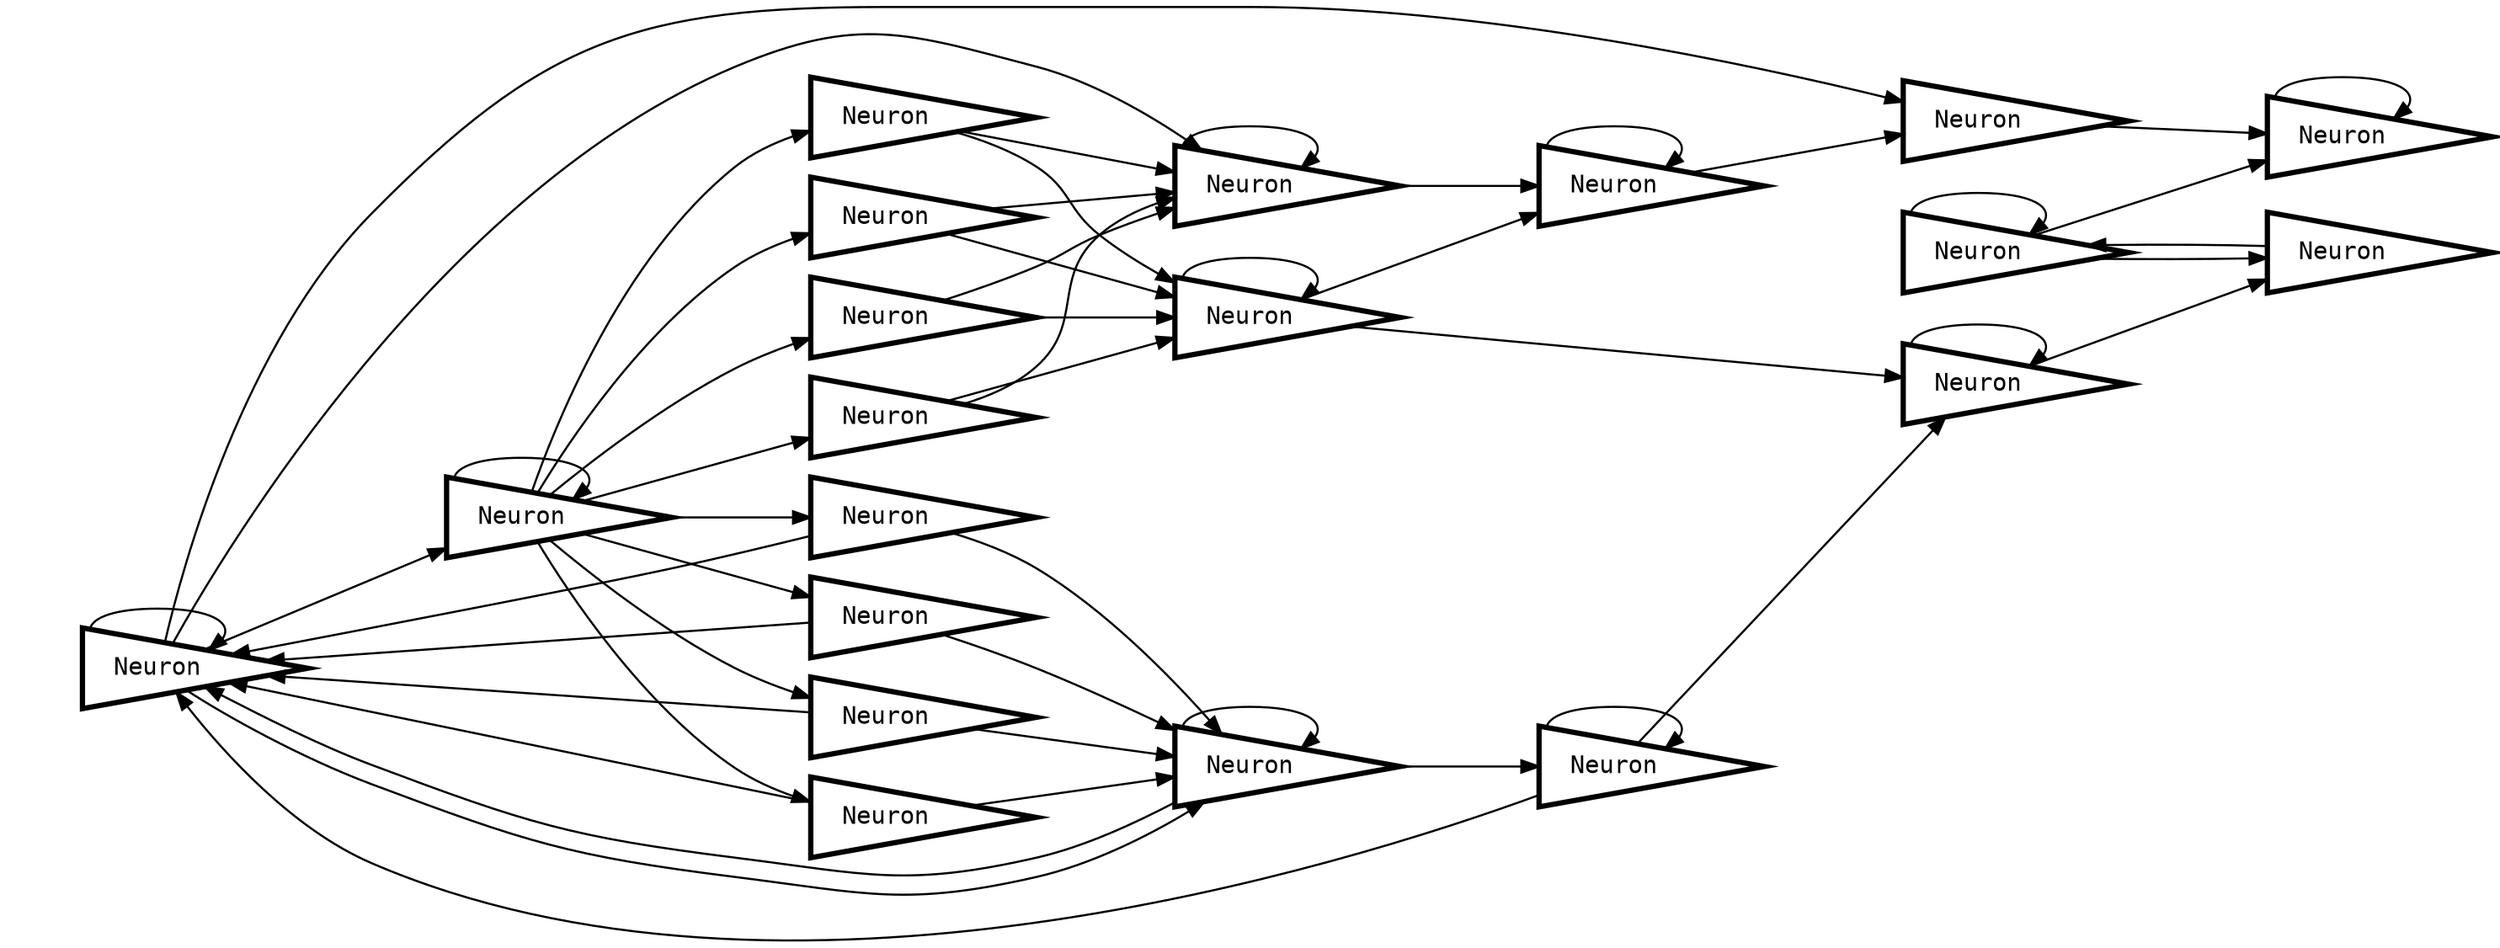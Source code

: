 digraph G {
  graph [dpi="288.0",nodesep="0.15",pack="true",rankdir="LR",ratio="compress"];
  node [fontname="Courier",orientation="30",penwidth="3.0",shape="triangle"];
  edge [fontname="Courier",labelangle="25",labeldistance="2",penwidth="1.2"];
  n1 [label="Neuron",shape="triangle"];
  n2 [label="Neuron",shape="triangle"];
  n3 [label="Neuron",shape="triangle"];
  n4 [label="Neuron",shape="triangle"];
  n5 [label="Neuron",shape="triangle"];
  n6 [label="Neuron",shape="triangle"];
  n7 [label="Neuron",shape="triangle"];
  n8 [label="Neuron",shape="triangle"];
  n9 [label="Neuron",shape="triangle"];
  n10 [label="Neuron",shape="triangle"];
  n11 [label="Neuron",shape="triangle"];
  n12 [label="Neuron",shape="triangle"];
  n13 [label="Neuron",shape="triangle"];
  n14 [label="Neuron",shape="triangle"];
  n15 [label="Neuron",shape="triangle"];
  n16 [label="Neuron",shape="triangle"];
  n17 [label="Neuron",shape="triangle"];
  n18 [label="Neuron",shape="triangle"];
  n19 [label="Neuron",shape="triangle"];
  n20 [label="Neuron",shape="triangle"];
  n1 -> n1;
  n2 -> n1;
  n2 -> n2;
  n2 -> n4;
  n3 -> n1;
  n4 -> n2;
  n5 -> n3;
  n5 -> n5;
  n5 -> n7;
  n5 -> n13;
  n5 -> n16;
  n6 -> n4;
  n6 -> n6;
  n7 -> n5;
  n7 -> n7;
  n7 -> n15;
  n8 -> n5;
  n8 -> n7;
  n9 -> n5;
  n9 -> n7;
  n10 -> n5;
  n10 -> n7;
  n11 -> n5;
  n11 -> n7;
  n12 -> n3;
  n12 -> n12;
  n13 -> n8;
  n13 -> n9;
  n13 -> n10;
  n13 -> n11;
  n13 -> n13;
  n13 -> n17;
  n13 -> n18;
  n13 -> n19;
  n13 -> n20;
  n14 -> n6;
  n14 -> n12;
  n14 -> n14;
  n15 -> n5;
  n15 -> n6;
  n15 -> n15;
  n16 -> n12;
  n16 -> n16;
  n17 -> n14;
  n17 -> n16;
  n18 -> n14;
  n18 -> n16;
  n19 -> n14;
  n19 -> n16;
  n20 -> n14;
  n20 -> n16;
}
